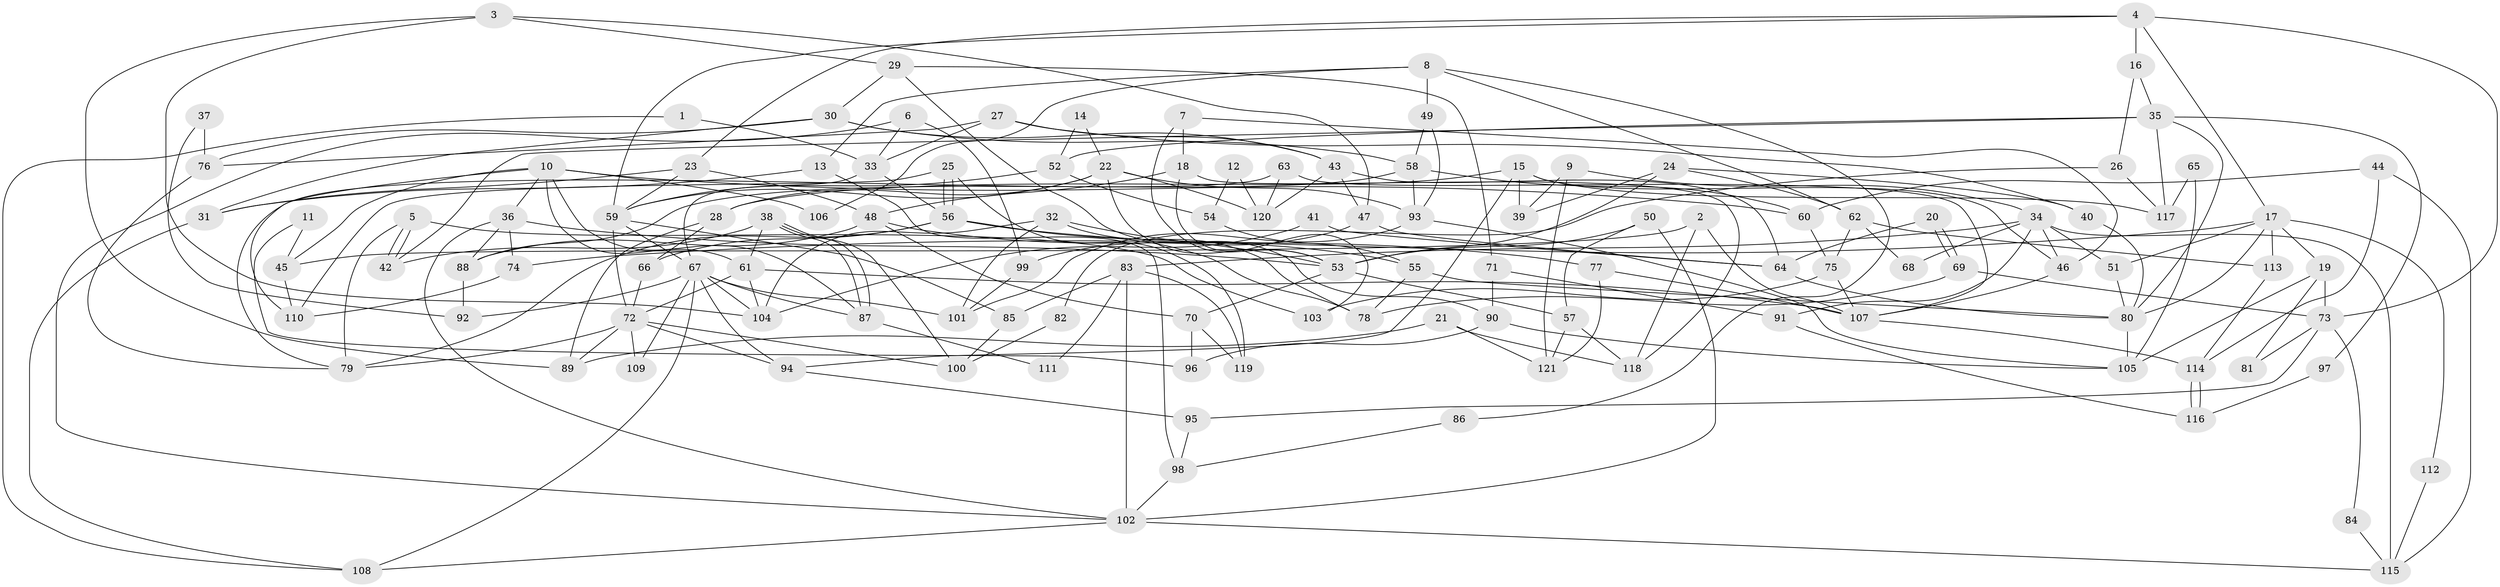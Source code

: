 // Generated by graph-tools (version 1.1) at 2025/11/02/27/25 16:11:16]
// undirected, 121 vertices, 242 edges
graph export_dot {
graph [start="1"]
  node [color=gray90,style=filled];
  1;
  2;
  3;
  4;
  5;
  6;
  7;
  8;
  9;
  10;
  11;
  12;
  13;
  14;
  15;
  16;
  17;
  18;
  19;
  20;
  21;
  22;
  23;
  24;
  25;
  26;
  27;
  28;
  29;
  30;
  31;
  32;
  33;
  34;
  35;
  36;
  37;
  38;
  39;
  40;
  41;
  42;
  43;
  44;
  45;
  46;
  47;
  48;
  49;
  50;
  51;
  52;
  53;
  54;
  55;
  56;
  57;
  58;
  59;
  60;
  61;
  62;
  63;
  64;
  65;
  66;
  67;
  68;
  69;
  70;
  71;
  72;
  73;
  74;
  75;
  76;
  77;
  78;
  79;
  80;
  81;
  82;
  83;
  84;
  85;
  86;
  87;
  88;
  89;
  90;
  91;
  92;
  93;
  94;
  95;
  96;
  97;
  98;
  99;
  100;
  101;
  102;
  103;
  104;
  105;
  106;
  107;
  108;
  109;
  110;
  111;
  112;
  113;
  114;
  115;
  116;
  117;
  118;
  119;
  120;
  121;
  1 -- 108;
  1 -- 33;
  2 -- 118;
  2 -- 45;
  2 -- 107;
  3 -- 89;
  3 -- 104;
  3 -- 29;
  3 -- 47;
  4 -- 17;
  4 -- 59;
  4 -- 16;
  4 -- 23;
  4 -- 73;
  5 -- 103;
  5 -- 42;
  5 -- 42;
  5 -- 79;
  6 -- 33;
  6 -- 102;
  6 -- 99;
  7 -- 53;
  7 -- 46;
  7 -- 18;
  8 -- 49;
  8 -- 62;
  8 -- 13;
  8 -- 86;
  8 -- 106;
  9 -- 121;
  9 -- 39;
  9 -- 34;
  10 -- 60;
  10 -- 87;
  10 -- 36;
  10 -- 45;
  10 -- 61;
  10 -- 106;
  10 -- 110;
  11 -- 45;
  11 -- 96;
  12 -- 54;
  12 -- 120;
  13 -- 98;
  13 -- 31;
  14 -- 22;
  14 -- 52;
  15 -- 46;
  15 -- 28;
  15 -- 39;
  15 -- 94;
  15 -- 117;
  16 -- 35;
  16 -- 26;
  17 -- 51;
  17 -- 19;
  17 -- 74;
  17 -- 80;
  17 -- 112;
  17 -- 113;
  18 -- 48;
  18 -- 103;
  18 -- 118;
  19 -- 73;
  19 -- 105;
  19 -- 81;
  20 -- 69;
  20 -- 69;
  20 -- 64;
  21 -- 121;
  21 -- 89;
  21 -- 118;
  22 -- 120;
  22 -- 53;
  22 -- 28;
  22 -- 59;
  22 -- 93;
  23 -- 59;
  23 -- 31;
  23 -- 48;
  24 -- 40;
  24 -- 62;
  24 -- 39;
  24 -- 53;
  25 -- 56;
  25 -- 56;
  25 -- 110;
  25 -- 119;
  26 -- 117;
  26 -- 82;
  27 -- 33;
  27 -- 76;
  27 -- 40;
  27 -- 43;
  28 -- 66;
  28 -- 89;
  29 -- 30;
  29 -- 71;
  29 -- 90;
  30 -- 43;
  30 -- 31;
  30 -- 58;
  30 -- 76;
  31 -- 108;
  32 -- 104;
  32 -- 53;
  32 -- 78;
  32 -- 101;
  33 -- 67;
  33 -- 56;
  34 -- 83;
  34 -- 46;
  34 -- 51;
  34 -- 68;
  34 -- 91;
  34 -- 115;
  35 -- 80;
  35 -- 42;
  35 -- 52;
  35 -- 97;
  35 -- 117;
  36 -- 102;
  36 -- 53;
  36 -- 74;
  36 -- 88;
  37 -- 76;
  37 -- 92;
  38 -- 87;
  38 -- 87;
  38 -- 100;
  38 -- 42;
  38 -- 61;
  40 -- 80;
  41 -- 104;
  41 -- 64;
  43 -- 47;
  43 -- 64;
  43 -- 120;
  44 -- 114;
  44 -- 115;
  44 -- 60;
  45 -- 110;
  46 -- 107;
  47 -- 64;
  47 -- 99;
  48 -- 88;
  48 -- 55;
  48 -- 70;
  49 -- 58;
  49 -- 93;
  50 -- 57;
  50 -- 53;
  50 -- 102;
  51 -- 80;
  52 -- 59;
  52 -- 54;
  53 -- 57;
  53 -- 70;
  54 -- 55;
  55 -- 78;
  55 -- 80;
  56 -- 79;
  56 -- 66;
  56 -- 77;
  56 -- 78;
  57 -- 118;
  57 -- 121;
  58 -- 93;
  58 -- 60;
  58 -- 88;
  59 -- 72;
  59 -- 67;
  59 -- 85;
  60 -- 75;
  61 -- 72;
  61 -- 104;
  61 -- 107;
  62 -- 75;
  62 -- 113;
  62 -- 68;
  63 -- 79;
  63 -- 107;
  63 -- 120;
  64 -- 80;
  65 -- 117;
  65 -- 105;
  66 -- 72;
  67 -- 101;
  67 -- 87;
  67 -- 92;
  67 -- 94;
  67 -- 104;
  67 -- 108;
  67 -- 109;
  69 -- 78;
  69 -- 73;
  70 -- 96;
  70 -- 119;
  71 -- 90;
  71 -- 91;
  72 -- 94;
  72 -- 79;
  72 -- 89;
  72 -- 100;
  72 -- 109;
  73 -- 81;
  73 -- 84;
  73 -- 95;
  74 -- 110;
  75 -- 107;
  75 -- 103;
  76 -- 79;
  77 -- 107;
  77 -- 121;
  80 -- 105;
  82 -- 100;
  83 -- 102;
  83 -- 119;
  83 -- 85;
  83 -- 111;
  84 -- 115;
  85 -- 100;
  86 -- 98;
  87 -- 111;
  88 -- 92;
  90 -- 105;
  90 -- 96;
  91 -- 116;
  93 -- 101;
  93 -- 105;
  94 -- 95;
  95 -- 98;
  97 -- 116;
  98 -- 102;
  99 -- 101;
  102 -- 108;
  102 -- 115;
  107 -- 114;
  112 -- 115;
  113 -- 114;
  114 -- 116;
  114 -- 116;
}
